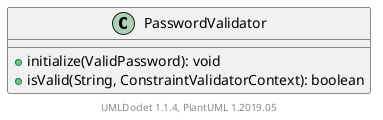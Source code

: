 @startuml

    class PasswordValidator [[PasswordValidator.html]] {
        +initialize(ValidPassword): void
        +isValid(String, ConstraintValidatorContext): boolean
    }


    center footer UMLDoclet 1.1.4, PlantUML 1.2019.05
@enduml
